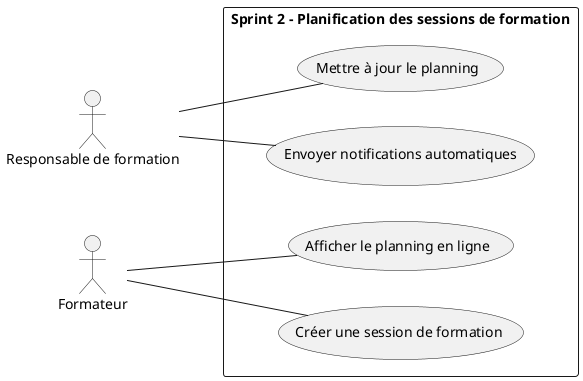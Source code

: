@startuml
left to right direction

actor "Responsable de formation" as Admin
actor "Formateur" as Formateur


' Sprint 2
rectangle "Sprint 2 - Planification des sessions de formation" {

    usecase "Mettre à jour le planning" as UC2
    usecase "Envoyer notifications automatiques" as UC3
    usecase "Afficher le planning en ligne" as UC4
    usecase "Créer une session de formation" as UC5
}



' Relations Sprint 2
Admin -- UC2
Admin -- UC3

Formateur -- UC4
Formateur -- UC5



@enduml
